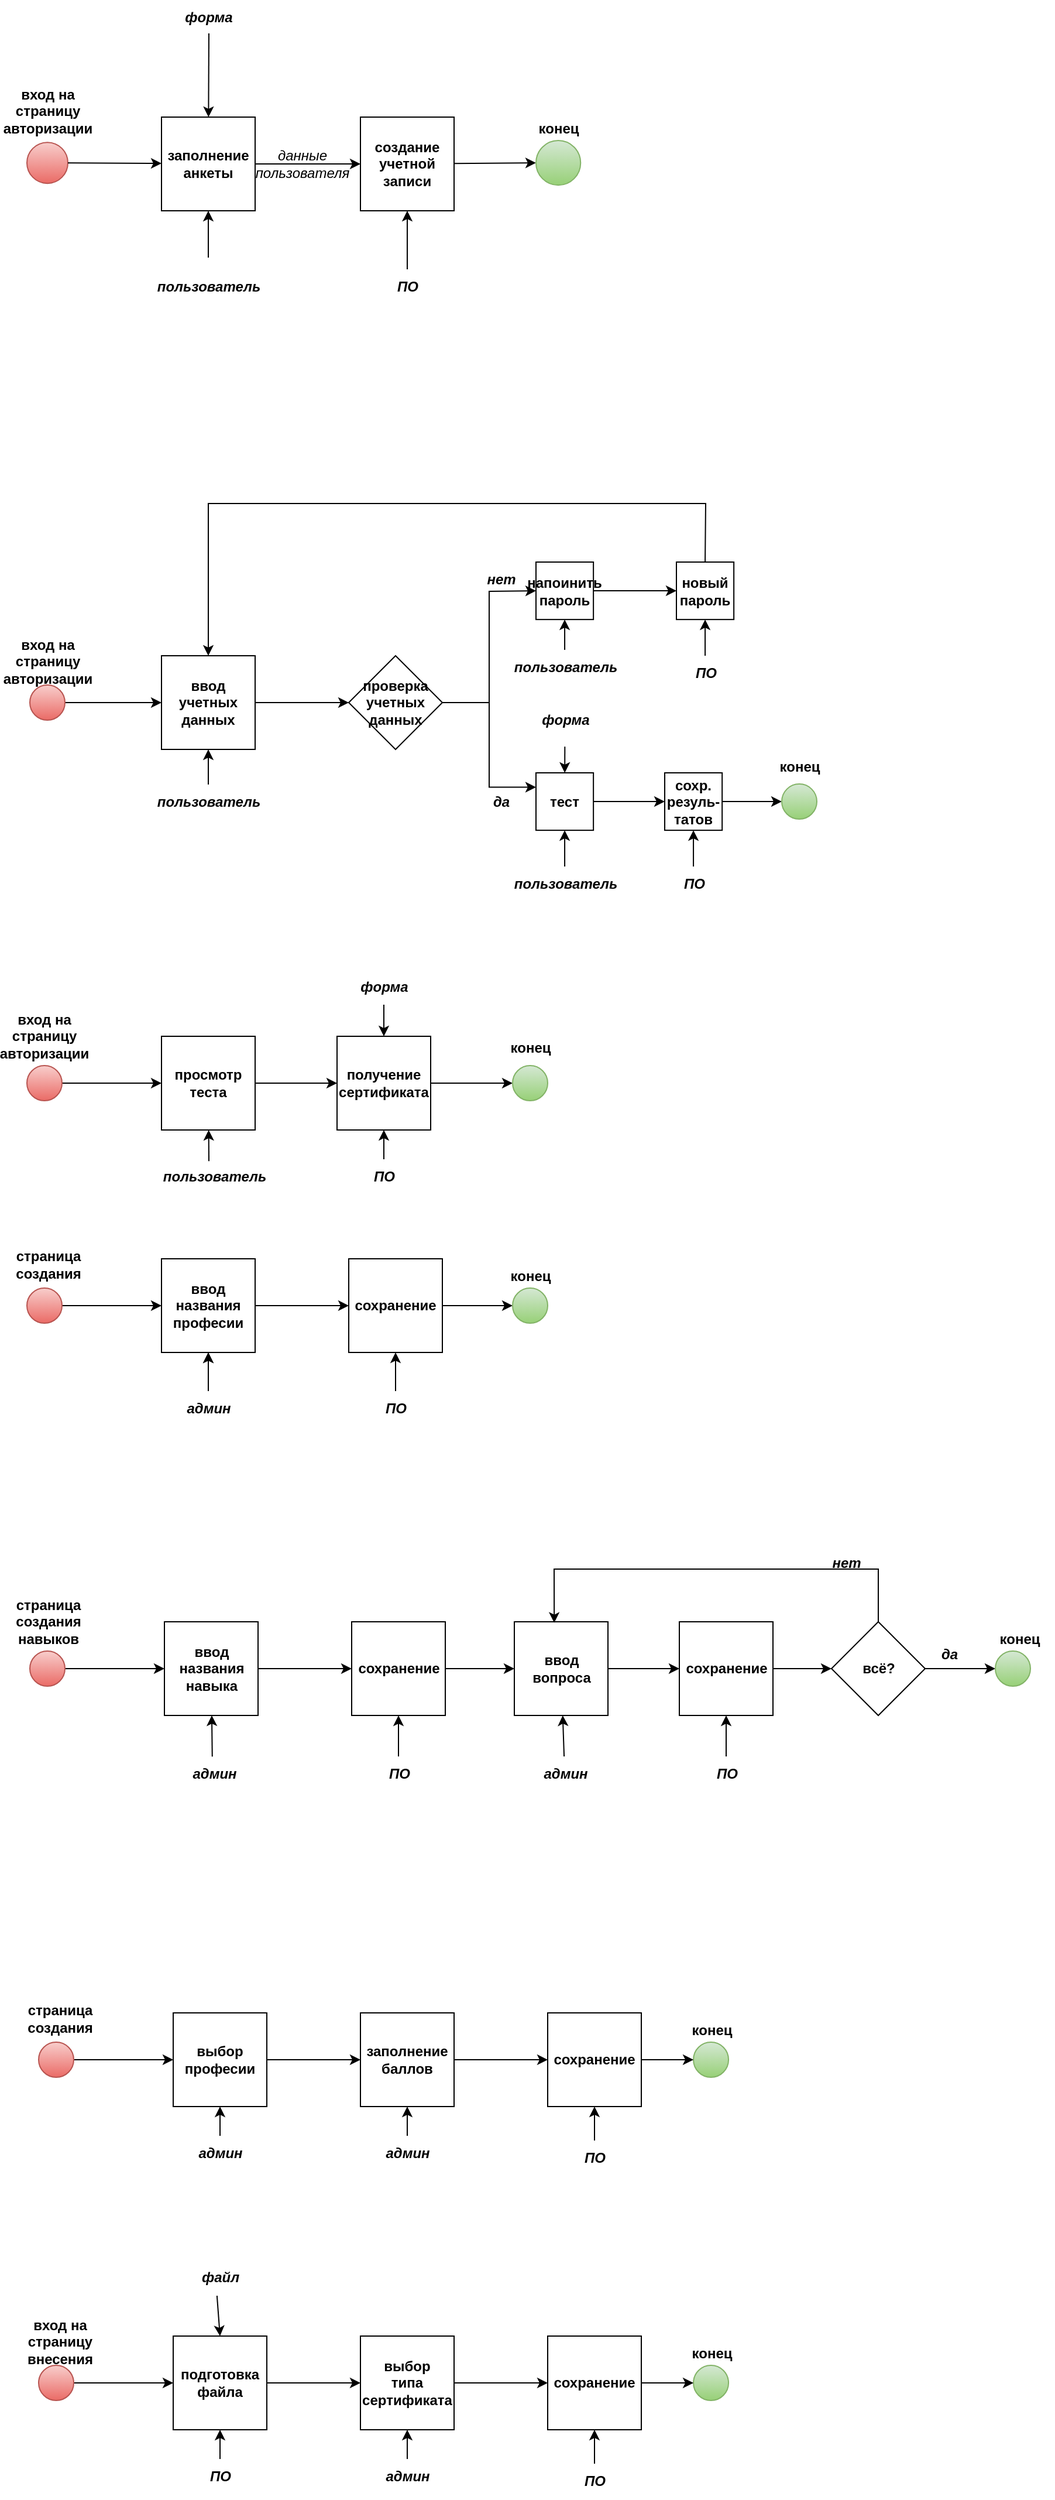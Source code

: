<mxfile version="21.8.0" type="device">
  <diagram name="Страница — 1" id="T6KTeMC2y06kfw5vLiR5">
    <mxGraphModel dx="1509" dy="832" grid="1" gridSize="10" guides="1" tooltips="1" connect="1" arrows="1" fold="1" page="1" pageScale="1" pageWidth="827" pageHeight="1169" math="0" shadow="0">
      <root>
        <mxCell id="0" />
        <mxCell id="1" parent="0" />
        <mxCell id="B7NaFzLbkb6UaOVhqU1y-17" value="" style="ellipse;whiteSpace=wrap;html=1;aspect=fixed;fillColor=#f8cecc;strokeColor=#b85450;gradientColor=#ea6b66;" vertex="1" parent="1">
          <mxGeometry x="85" y="171.57" width="35" height="35" as="geometry" />
        </mxCell>
        <mxCell id="B7NaFzLbkb6UaOVhqU1y-18" value="" style="endArrow=classic;html=1;rounded=0;entryX=0;entryY=0.494;entryDx=0;entryDy=0;entryPerimeter=0;exitX=1;exitY=0.5;exitDx=0;exitDy=0;" edge="1" parent="1" target="B7NaFzLbkb6UaOVhqU1y-19" source="B7NaFzLbkb6UaOVhqU1y-17">
          <mxGeometry width="50" height="50" relative="1" as="geometry">
            <mxPoint x="140" y="190" as="sourcePoint" />
            <mxPoint x="230" y="190" as="targetPoint" />
          </mxGeometry>
        </mxCell>
        <mxCell id="B7NaFzLbkb6UaOVhqU1y-19" value="" style="whiteSpace=wrap;html=1;aspect=fixed;" vertex="1" parent="1">
          <mxGeometry x="200" y="150" width="80" height="80" as="geometry" />
        </mxCell>
        <mxCell id="B7NaFzLbkb6UaOVhqU1y-20" value="создание&lt;br&gt;учетной&lt;br&gt;записи" style="whiteSpace=wrap;html=1;aspect=fixed;fontStyle=1" vertex="1" parent="1">
          <mxGeometry x="370" y="150" width="80" height="80" as="geometry" />
        </mxCell>
        <mxCell id="B7NaFzLbkb6UaOVhqU1y-21" value="" style="endArrow=classic;html=1;rounded=0;entryX=0;entryY=0.5;entryDx=0;entryDy=0;" edge="1" parent="1" target="B7NaFzLbkb6UaOVhqU1y-22" source="B7NaFzLbkb6UaOVhqU1y-20">
          <mxGeometry width="50" height="50" relative="1" as="geometry">
            <mxPoint x="450" y="190" as="sourcePoint" />
            <mxPoint x="540" y="190" as="targetPoint" />
          </mxGeometry>
        </mxCell>
        <mxCell id="B7NaFzLbkb6UaOVhqU1y-22" value="" style="ellipse;whiteSpace=wrap;html=1;aspect=fixed;fillColor=#d5e8d4;strokeColor=#82b366;gradientColor=#97d077;" vertex="1" parent="1">
          <mxGeometry x="520" y="170" width="38.13" height="38.13" as="geometry" />
        </mxCell>
        <mxCell id="B7NaFzLbkb6UaOVhqU1y-23" value="вход на страницу авторизации" style="text;align=center;html=1;verticalAlign=middle;whiteSpace=wrap;rounded=0;fillColor=none;fontStyle=1" vertex="1" parent="1">
          <mxGeometry x="72.5" y="130" width="60" height="30" as="geometry" />
        </mxCell>
        <mxCell id="B7NaFzLbkb6UaOVhqU1y-24" value="заполнение анкеты" style="text;strokeColor=none;align=center;fillColor=none;html=1;verticalAlign=middle;whiteSpace=wrap;rounded=0;fontStyle=1" vertex="1" parent="1">
          <mxGeometry x="210" y="175" width="60" height="30" as="geometry" />
        </mxCell>
        <mxCell id="B7NaFzLbkb6UaOVhqU1y-25" value="" style="endArrow=classic;html=1;rounded=0;exitX=1;exitY=0.5;exitDx=0;exitDy=0;" edge="1" parent="1" target="B7NaFzLbkb6UaOVhqU1y-20" source="B7NaFzLbkb6UaOVhqU1y-19">
          <mxGeometry width="50" height="50" relative="1" as="geometry">
            <mxPoint x="280" y="189.5" as="sourcePoint" />
            <mxPoint x="370" y="190" as="targetPoint" />
          </mxGeometry>
        </mxCell>
        <mxCell id="B7NaFzLbkb6UaOVhqU1y-26" value="данные&lt;br&gt;пользователя" style="text;html=1;align=center;verticalAlign=middle;resizable=0;points=[];autosize=1;strokeColor=none;fillColor=none;fontStyle=2" vertex="1" parent="1">
          <mxGeometry x="270" y="170" width="100" height="40" as="geometry" />
        </mxCell>
        <mxCell id="B7NaFzLbkb6UaOVhqU1y-27" value="конец" style="text;html=1;align=center;verticalAlign=middle;resizable=0;points=[];autosize=1;strokeColor=none;fillColor=none;fontStyle=1" vertex="1" parent="1">
          <mxGeometry x="509.07" y="145" width="60" height="30" as="geometry" />
        </mxCell>
        <mxCell id="B7NaFzLbkb6UaOVhqU1y-28" value="" style="endArrow=classic;html=1;rounded=0;exitX=0.508;exitY=0.951;exitDx=0;exitDy=0;exitPerimeter=0;" edge="1" parent="1" source="B7NaFzLbkb6UaOVhqU1y-32" target="B7NaFzLbkb6UaOVhqU1y-19">
          <mxGeometry width="50" height="50" relative="1" as="geometry">
            <mxPoint x="240" y="90" as="sourcePoint" />
            <mxPoint x="260" y="390" as="targetPoint" />
            <Array as="points" />
          </mxGeometry>
        </mxCell>
        <mxCell id="B7NaFzLbkb6UaOVhqU1y-29" value="" style="endArrow=classic;html=1;rounded=0;" edge="1" parent="1" target="B7NaFzLbkb6UaOVhqU1y-19">
          <mxGeometry width="50" height="50" relative="1" as="geometry">
            <mxPoint x="240" y="270" as="sourcePoint" />
            <mxPoint x="240" y="230" as="targetPoint" />
          </mxGeometry>
        </mxCell>
        <mxCell id="B7NaFzLbkb6UaOVhqU1y-31" value="" style="endArrow=classic;html=1;rounded=0;" edge="1" parent="1" target="B7NaFzLbkb6UaOVhqU1y-30">
          <mxGeometry width="50" height="50" relative="1" as="geometry">
            <mxPoint x="240" y="280" as="sourcePoint" />
            <mxPoint x="240" y="230" as="targetPoint" />
          </mxGeometry>
        </mxCell>
        <mxCell id="B7NaFzLbkb6UaOVhqU1y-30" value="&lt;b&gt;&lt;i&gt;пользователь&lt;/i&gt;&lt;/b&gt;" style="text;html=1;align=center;verticalAlign=middle;resizable=0;points=[];autosize=1;strokeColor=none;fillColor=none;" vertex="1" parent="1">
          <mxGeometry x="185" y="280" width="110" height="30" as="geometry" />
        </mxCell>
        <mxCell id="B7NaFzLbkb6UaOVhqU1y-32" value="форма" style="text;html=1;align=center;verticalAlign=middle;resizable=0;points=[];autosize=1;strokeColor=none;fillColor=none;fontStyle=3" vertex="1" parent="1">
          <mxGeometry x="210" y="50" width="60" height="30" as="geometry" />
        </mxCell>
        <mxCell id="B7NaFzLbkb6UaOVhqU1y-38" value="" style="endArrow=classic;html=1;rounded=0;entryX=0.5;entryY=1;entryDx=0;entryDy=0;" edge="1" parent="1" source="B7NaFzLbkb6UaOVhqU1y-39" target="B7NaFzLbkb6UaOVhqU1y-20">
          <mxGeometry width="50" height="50" relative="1" as="geometry">
            <mxPoint x="410" y="270" as="sourcePoint" />
            <mxPoint x="435" y="250" as="targetPoint" />
          </mxGeometry>
        </mxCell>
        <mxCell id="B7NaFzLbkb6UaOVhqU1y-39" value="ПО" style="text;html=1;align=center;verticalAlign=middle;resizable=0;points=[];autosize=1;strokeColor=none;fillColor=none;fontStyle=3" vertex="1" parent="1">
          <mxGeometry x="390" y="280" width="40" height="30" as="geometry" />
        </mxCell>
        <mxCell id="B7NaFzLbkb6UaOVhqU1y-43" value="" style="edgeStyle=orthogonalEdgeStyle;rounded=0;orthogonalLoop=1;jettySize=auto;html=1;" edge="1" parent="1" source="B7NaFzLbkb6UaOVhqU1y-41" target="B7NaFzLbkb6UaOVhqU1y-42">
          <mxGeometry relative="1" as="geometry" />
        </mxCell>
        <mxCell id="B7NaFzLbkb6UaOVhqU1y-41" value="" style="ellipse;whiteSpace=wrap;html=1;aspect=fixed;fillColor=#f8cecc;gradientColor=#ea6b66;strokeColor=#b85450;" vertex="1" parent="1">
          <mxGeometry x="87.5" y="635" width="30" height="30" as="geometry" />
        </mxCell>
        <mxCell id="B7NaFzLbkb6UaOVhqU1y-45" value="" style="edgeStyle=orthogonalEdgeStyle;rounded=0;orthogonalLoop=1;jettySize=auto;html=1;" edge="1" parent="1" source="B7NaFzLbkb6UaOVhqU1y-42" target="B7NaFzLbkb6UaOVhqU1y-44">
          <mxGeometry relative="1" as="geometry" />
        </mxCell>
        <mxCell id="B7NaFzLbkb6UaOVhqU1y-42" value="ввод&lt;br&gt;учетных&lt;br&gt;данных" style="whiteSpace=wrap;html=1;aspect=fixed;fontStyle=1" vertex="1" parent="1">
          <mxGeometry x="200" y="610" width="80" height="80" as="geometry" />
        </mxCell>
        <mxCell id="B7NaFzLbkb6UaOVhqU1y-50" value="" style="edgeStyle=orthogonalEdgeStyle;rounded=0;orthogonalLoop=1;jettySize=auto;html=1;entryX=0;entryY=0.25;entryDx=0;entryDy=0;" edge="1" parent="1" target="B7NaFzLbkb6UaOVhqU1y-48">
          <mxGeometry relative="1" as="geometry">
            <mxPoint x="420.0" y="650.0" as="sourcePoint" />
            <mxPoint x="500" y="734.947" as="targetPoint" />
            <Array as="points">
              <mxPoint x="480" y="650" />
              <mxPoint x="480" y="722" />
            </Array>
          </mxGeometry>
        </mxCell>
        <mxCell id="B7NaFzLbkb6UaOVhqU1y-44" value="проверка&lt;br&gt;учетных&lt;br&gt;данных" style="rhombus;whiteSpace=wrap;html=1;fontStyle=1" vertex="1" parent="1">
          <mxGeometry x="360" y="610" width="80" height="80" as="geometry" />
        </mxCell>
        <mxCell id="B7NaFzLbkb6UaOVhqU1y-55" value="" style="edgeStyle=orthogonalEdgeStyle;rounded=0;orthogonalLoop=1;jettySize=auto;html=1;" edge="1" parent="1" source="B7NaFzLbkb6UaOVhqU1y-47" target="B7NaFzLbkb6UaOVhqU1y-54">
          <mxGeometry relative="1" as="geometry" />
        </mxCell>
        <mxCell id="B7NaFzLbkb6UaOVhqU1y-47" value="напоинить&lt;br&gt;пароль" style="whiteSpace=wrap;html=1;aspect=fixed;fontStyle=1" vertex="1" parent="1">
          <mxGeometry x="520" y="530" width="49.07" height="49.07" as="geometry" />
        </mxCell>
        <mxCell id="B7NaFzLbkb6UaOVhqU1y-58" value="" style="edgeStyle=orthogonalEdgeStyle;rounded=0;orthogonalLoop=1;jettySize=auto;html=1;" edge="1" parent="1" source="B7NaFzLbkb6UaOVhqU1y-48" target="B7NaFzLbkb6UaOVhqU1y-57">
          <mxGeometry relative="1" as="geometry" />
        </mxCell>
        <mxCell id="B7NaFzLbkb6UaOVhqU1y-48" value="тест" style="whiteSpace=wrap;html=1;aspect=fixed;fontStyle=1" vertex="1" parent="1">
          <mxGeometry x="520" y="710" width="49.07" height="49.07" as="geometry" />
        </mxCell>
        <mxCell id="B7NaFzLbkb6UaOVhqU1y-52" value="" style="endArrow=classic;html=1;rounded=0;entryX=0;entryY=0.5;entryDx=0;entryDy=0;exitX=1;exitY=0.5;exitDx=0;exitDy=0;" edge="1" parent="1" source="B7NaFzLbkb6UaOVhqU1y-44" target="B7NaFzLbkb6UaOVhqU1y-47">
          <mxGeometry width="50" height="50" relative="1" as="geometry">
            <mxPoint x="380" y="520" as="sourcePoint" />
            <mxPoint x="430" y="470" as="targetPoint" />
            <Array as="points">
              <mxPoint x="480" y="650" />
              <mxPoint x="480" y="555" />
            </Array>
          </mxGeometry>
        </mxCell>
        <mxCell id="B7NaFzLbkb6UaOVhqU1y-54" value="новый&lt;br&gt;пароль" style="whiteSpace=wrap;html=1;aspect=fixed;fontStyle=1" vertex="1" parent="1">
          <mxGeometry x="640" y="530" width="49.07" height="49.07" as="geometry" />
        </mxCell>
        <mxCell id="B7NaFzLbkb6UaOVhqU1y-56" value="" style="endArrow=classic;html=1;rounded=0;" edge="1" parent="1" source="B7NaFzLbkb6UaOVhqU1y-66" target="B7NaFzLbkb6UaOVhqU1y-54">
          <mxGeometry width="50" height="50" relative="1" as="geometry">
            <mxPoint x="665" y="640" as="sourcePoint" />
            <mxPoint x="644.01" y="609.07" as="targetPoint" />
            <Array as="points" />
          </mxGeometry>
        </mxCell>
        <mxCell id="B7NaFzLbkb6UaOVhqU1y-60" value="" style="edgeStyle=orthogonalEdgeStyle;rounded=0;orthogonalLoop=1;jettySize=auto;html=1;" edge="1" parent="1" source="B7NaFzLbkb6UaOVhqU1y-57" target="B7NaFzLbkb6UaOVhqU1y-59">
          <mxGeometry relative="1" as="geometry" />
        </mxCell>
        <mxCell id="B7NaFzLbkb6UaOVhqU1y-57" value="сохр.&lt;br&gt;резуль-&lt;br&gt;татов" style="whiteSpace=wrap;html=1;aspect=fixed;fontStyle=1" vertex="1" parent="1">
          <mxGeometry x="630" y="710" width="49.07" height="49.07" as="geometry" />
        </mxCell>
        <mxCell id="B7NaFzLbkb6UaOVhqU1y-59" value="" style="ellipse;whiteSpace=wrap;html=1;aspect=fixed;fillColor=#d5e8d4;gradientColor=#97d077;strokeColor=#82b366;" vertex="1" parent="1">
          <mxGeometry x="730" y="719.54" width="30" height="30" as="geometry" />
        </mxCell>
        <mxCell id="B7NaFzLbkb6UaOVhqU1y-61" value="" style="endArrow=classic;html=1;rounded=0;exitX=0.5;exitY=0;exitDx=0;exitDy=0;entryX=0.5;entryY=0;entryDx=0;entryDy=0;" edge="1" parent="1" source="B7NaFzLbkb6UaOVhqU1y-54" target="B7NaFzLbkb6UaOVhqU1y-42">
          <mxGeometry width="50" height="50" relative="1" as="geometry">
            <mxPoint x="679.07" y="530" as="sourcePoint" />
            <mxPoint x="400" y="600" as="targetPoint" />
            <Array as="points">
              <mxPoint x="665" y="530" />
              <mxPoint x="665" y="480" />
              <mxPoint x="240" y="480" />
            </Array>
          </mxGeometry>
        </mxCell>
        <mxCell id="B7NaFzLbkb6UaOVhqU1y-62" value="" style="endArrow=classic;html=1;rounded=0;entryX=0.5;entryY=1;entryDx=0;entryDy=0;" edge="1" parent="1" source="B7NaFzLbkb6UaOVhqU1y-65" target="B7NaFzLbkb6UaOVhqU1y-47">
          <mxGeometry width="50" height="50" relative="1" as="geometry">
            <mxPoint x="545" y="620" as="sourcePoint" />
            <mxPoint x="540" y="589" as="targetPoint" />
            <Array as="points" />
          </mxGeometry>
        </mxCell>
        <mxCell id="B7NaFzLbkb6UaOVhqU1y-63" value="" style="endArrow=classic;html=1;rounded=0;exitX=0.502;exitY=1.24;exitDx=0;exitDy=0;exitPerimeter=0;" edge="1" parent="1" source="B7NaFzLbkb6UaOVhqU1y-64" target="B7NaFzLbkb6UaOVhqU1y-48">
          <mxGeometry width="50" height="50" relative="1" as="geometry">
            <mxPoint x="544.01" y="650.47" as="sourcePoint" />
            <mxPoint x="544.01" y="680.47" as="targetPoint" />
          </mxGeometry>
        </mxCell>
        <mxCell id="B7NaFzLbkb6UaOVhqU1y-64" value="форма" style="text;html=1;align=center;verticalAlign=middle;resizable=0;points=[];autosize=1;strokeColor=none;fillColor=none;fontStyle=3" vertex="1" parent="1">
          <mxGeometry x="514.54" y="650.47" width="60" height="30" as="geometry" />
        </mxCell>
        <mxCell id="B7NaFzLbkb6UaOVhqU1y-65" value="&lt;b&gt;&lt;i&gt;пользователь&lt;/i&gt;&lt;/b&gt;" style="text;html=1;align=center;verticalAlign=middle;resizable=0;points=[];autosize=1;strokeColor=none;fillColor=none;" vertex="1" parent="1">
          <mxGeometry x="489.54" y="605" width="110" height="30" as="geometry" />
        </mxCell>
        <mxCell id="B7NaFzLbkb6UaOVhqU1y-66" value="ПО" style="text;html=1;align=center;verticalAlign=middle;resizable=0;points=[];autosize=1;strokeColor=none;fillColor=none;fontStyle=3" vertex="1" parent="1">
          <mxGeometry x="644.53" y="610" width="40" height="30" as="geometry" />
        </mxCell>
        <mxCell id="B7NaFzLbkb6UaOVhqU1y-67" value="&lt;b&gt;&lt;i&gt;пользователь&lt;/i&gt;&lt;/b&gt;" style="text;html=1;align=center;verticalAlign=middle;resizable=0;points=[];autosize=1;strokeColor=none;fillColor=none;" vertex="1" parent="1">
          <mxGeometry x="489.54" y="790" width="110" height="30" as="geometry" />
        </mxCell>
        <mxCell id="B7NaFzLbkb6UaOVhqU1y-71" value="" style="endArrow=classic;html=1;rounded=0;entryX=0.5;entryY=1;entryDx=0;entryDy=0;" edge="1" parent="1" source="B7NaFzLbkb6UaOVhqU1y-67" target="B7NaFzLbkb6UaOVhqU1y-48">
          <mxGeometry width="50" height="50" relative="1" as="geometry">
            <mxPoint x="550" y="780" as="sourcePoint" />
            <mxPoint x="550" y="754" as="targetPoint" />
            <Array as="points" />
          </mxGeometry>
        </mxCell>
        <mxCell id="B7NaFzLbkb6UaOVhqU1y-72" value="" style="endArrow=classic;html=1;rounded=0;entryX=0.5;entryY=1;entryDx=0;entryDy=0;" edge="1" parent="1" source="B7NaFzLbkb6UaOVhqU1y-73" target="B7NaFzLbkb6UaOVhqU1y-57">
          <mxGeometry width="50" height="50" relative="1" as="geometry">
            <mxPoint x="655" y="790" as="sourcePoint" />
            <mxPoint x="680" y="754" as="targetPoint" />
            <Array as="points" />
          </mxGeometry>
        </mxCell>
        <mxCell id="B7NaFzLbkb6UaOVhqU1y-73" value="ПО" style="text;html=1;align=center;verticalAlign=middle;resizable=0;points=[];autosize=1;strokeColor=none;fillColor=none;fontStyle=3" vertex="1" parent="1">
          <mxGeometry x="634.53" y="790" width="40" height="30" as="geometry" />
        </mxCell>
        <mxCell id="B7NaFzLbkb6UaOVhqU1y-75" value="вход на страницу авторизации" style="text;align=center;html=1;verticalAlign=middle;whiteSpace=wrap;rounded=0;fillColor=none;fontStyle=1" vertex="1" parent="1">
          <mxGeometry x="72.5" y="600" width="60" height="30" as="geometry" />
        </mxCell>
        <mxCell id="B7NaFzLbkb6UaOVhqU1y-76" value="нет" style="text;html=1;align=center;verticalAlign=middle;resizable=0;points=[];autosize=1;strokeColor=none;fillColor=none;fontStyle=3" vertex="1" parent="1">
          <mxGeometry x="464.54" y="530" width="50" height="30" as="geometry" />
        </mxCell>
        <mxCell id="B7NaFzLbkb6UaOVhqU1y-77" value="да" style="text;html=1;align=center;verticalAlign=middle;resizable=0;points=[];autosize=1;strokeColor=none;fillColor=none;fontStyle=3" vertex="1" parent="1">
          <mxGeometry x="469.54" y="719.54" width="40" height="30" as="geometry" />
        </mxCell>
        <mxCell id="B7NaFzLbkb6UaOVhqU1y-80" value="" style="edgeStyle=orthogonalEdgeStyle;rounded=0;orthogonalLoop=1;jettySize=auto;html=1;" edge="1" parent="1" source="B7NaFzLbkb6UaOVhqU1y-78" target="B7NaFzLbkb6UaOVhqU1y-79">
          <mxGeometry relative="1" as="geometry" />
        </mxCell>
        <mxCell id="B7NaFzLbkb6UaOVhqU1y-78" value="" style="ellipse;whiteSpace=wrap;html=1;aspect=fixed;fillColor=#f8cecc;gradientColor=#ea6b66;strokeColor=#b85450;" vertex="1" parent="1">
          <mxGeometry x="85" y="960" width="30" height="30" as="geometry" />
        </mxCell>
        <mxCell id="B7NaFzLbkb6UaOVhqU1y-83" value="" style="edgeStyle=orthogonalEdgeStyle;rounded=0;orthogonalLoop=1;jettySize=auto;html=1;" edge="1" parent="1" source="B7NaFzLbkb6UaOVhqU1y-79" target="B7NaFzLbkb6UaOVhqU1y-82">
          <mxGeometry relative="1" as="geometry" />
        </mxCell>
        <mxCell id="B7NaFzLbkb6UaOVhqU1y-79" value="просмотр&lt;br&gt;теста" style="whiteSpace=wrap;html=1;aspect=fixed;fontStyle=1" vertex="1" parent="1">
          <mxGeometry x="200" y="935" width="80" height="80" as="geometry" />
        </mxCell>
        <mxCell id="B7NaFzLbkb6UaOVhqU1y-81" value="вход на страницу авторизации" style="text;align=center;html=1;verticalAlign=middle;whiteSpace=wrap;rounded=0;fillColor=none;fontStyle=1" vertex="1" parent="1">
          <mxGeometry x="70" y="920" width="60" height="30" as="geometry" />
        </mxCell>
        <mxCell id="B7NaFzLbkb6UaOVhqU1y-85" value="" style="edgeStyle=orthogonalEdgeStyle;rounded=0;orthogonalLoop=1;jettySize=auto;html=1;" edge="1" parent="1" source="B7NaFzLbkb6UaOVhqU1y-82" target="B7NaFzLbkb6UaOVhqU1y-84">
          <mxGeometry relative="1" as="geometry" />
        </mxCell>
        <mxCell id="B7NaFzLbkb6UaOVhqU1y-82" value="получение&lt;br&gt;сертификата" style="whiteSpace=wrap;html=1;aspect=fixed;fontStyle=1" vertex="1" parent="1">
          <mxGeometry x="350" y="935" width="80" height="80" as="geometry" />
        </mxCell>
        <mxCell id="B7NaFzLbkb6UaOVhqU1y-84" value="" style="ellipse;whiteSpace=wrap;html=1;aspect=fixed;fillColor=#d5e8d4;gradientColor=#97d077;strokeColor=#82b366;" vertex="1" parent="1">
          <mxGeometry x="500" y="960" width="30" height="30" as="geometry" />
        </mxCell>
        <mxCell id="B7NaFzLbkb6UaOVhqU1y-86" value="конец" style="text;html=1;align=center;verticalAlign=middle;resizable=0;points=[];autosize=1;strokeColor=none;fillColor=none;fontStyle=1" vertex="1" parent="1">
          <mxGeometry x="715" y="690" width="60" height="30" as="geometry" />
        </mxCell>
        <mxCell id="B7NaFzLbkb6UaOVhqU1y-87" value="конец" style="text;html=1;align=center;verticalAlign=middle;resizable=0;points=[];autosize=1;strokeColor=none;fillColor=none;fontStyle=1" vertex="1" parent="1">
          <mxGeometry x="485" y="930" width="60" height="30" as="geometry" />
        </mxCell>
        <mxCell id="B7NaFzLbkb6UaOVhqU1y-91" value="" style="edgeStyle=orthogonalEdgeStyle;rounded=0;orthogonalLoop=1;jettySize=auto;html=1;" edge="1" parent="1" source="B7NaFzLbkb6UaOVhqU1y-88" target="B7NaFzLbkb6UaOVhqU1y-90">
          <mxGeometry relative="1" as="geometry" />
        </mxCell>
        <mxCell id="B7NaFzLbkb6UaOVhqU1y-88" value="" style="ellipse;whiteSpace=wrap;html=1;aspect=fixed;fillColor=#f8cecc;gradientColor=#ea6b66;strokeColor=#b85450;" vertex="1" parent="1">
          <mxGeometry x="85" y="1150" width="30" height="30" as="geometry" />
        </mxCell>
        <mxCell id="B7NaFzLbkb6UaOVhqU1y-89" value="страница&lt;br&gt;создания" style="text;html=1;align=center;verticalAlign=middle;resizable=0;points=[];autosize=1;strokeColor=none;fillColor=none;fontStyle=1" vertex="1" parent="1">
          <mxGeometry x="62.5" y="1110" width="80" height="40" as="geometry" />
        </mxCell>
        <mxCell id="B7NaFzLbkb6UaOVhqU1y-93" value="" style="edgeStyle=orthogonalEdgeStyle;rounded=0;orthogonalLoop=1;jettySize=auto;html=1;" edge="1" parent="1" source="B7NaFzLbkb6UaOVhqU1y-90" target="B7NaFzLbkb6UaOVhqU1y-92">
          <mxGeometry relative="1" as="geometry" />
        </mxCell>
        <mxCell id="B7NaFzLbkb6UaOVhqU1y-90" value="ввод&lt;br&gt;названия&lt;br&gt;професии" style="whiteSpace=wrap;html=1;aspect=fixed;fontStyle=1" vertex="1" parent="1">
          <mxGeometry x="200" y="1125" width="80" height="80" as="geometry" />
        </mxCell>
        <mxCell id="B7NaFzLbkb6UaOVhqU1y-95" value="" style="edgeStyle=orthogonalEdgeStyle;rounded=0;orthogonalLoop=1;jettySize=auto;html=1;" edge="1" parent="1" source="B7NaFzLbkb6UaOVhqU1y-92" target="B7NaFzLbkb6UaOVhqU1y-94">
          <mxGeometry relative="1" as="geometry" />
        </mxCell>
        <mxCell id="B7NaFzLbkb6UaOVhqU1y-92" value="сохранение" style="whiteSpace=wrap;html=1;aspect=fixed;fontStyle=1" vertex="1" parent="1">
          <mxGeometry x="360" y="1125" width="80" height="80" as="geometry" />
        </mxCell>
        <mxCell id="B7NaFzLbkb6UaOVhqU1y-94" value="" style="ellipse;whiteSpace=wrap;html=1;aspect=fixed;fillColor=#d5e8d4;gradientColor=#97d077;strokeColor=#82b366;" vertex="1" parent="1">
          <mxGeometry x="500" y="1150" width="30" height="30" as="geometry" />
        </mxCell>
        <mxCell id="B7NaFzLbkb6UaOVhqU1y-96" value="конец" style="text;html=1;align=center;verticalAlign=middle;resizable=0;points=[];autosize=1;strokeColor=none;fillColor=none;fontStyle=1" vertex="1" parent="1">
          <mxGeometry x="485" y="1125" width="60" height="30" as="geometry" />
        </mxCell>
        <mxCell id="B7NaFzLbkb6UaOVhqU1y-97" value="" style="edgeStyle=orthogonalEdgeStyle;rounded=0;orthogonalLoop=1;jettySize=auto;html=1;" edge="1" parent="1" source="B7NaFzLbkb6UaOVhqU1y-98" target="B7NaFzLbkb6UaOVhqU1y-101">
          <mxGeometry relative="1" as="geometry" />
        </mxCell>
        <mxCell id="B7NaFzLbkb6UaOVhqU1y-98" value="" style="ellipse;whiteSpace=wrap;html=1;aspect=fixed;fillColor=#f8cecc;gradientColor=#ea6b66;strokeColor=#b85450;" vertex="1" parent="1">
          <mxGeometry x="87.5" y="1460" width="30" height="30" as="geometry" />
        </mxCell>
        <mxCell id="B7NaFzLbkb6UaOVhqU1y-100" value="" style="edgeStyle=orthogonalEdgeStyle;rounded=0;orthogonalLoop=1;jettySize=auto;html=1;" edge="1" parent="1" source="B7NaFzLbkb6UaOVhqU1y-101" target="B7NaFzLbkb6UaOVhqU1y-103">
          <mxGeometry relative="1" as="geometry" />
        </mxCell>
        <mxCell id="B7NaFzLbkb6UaOVhqU1y-101" value="ввод&lt;br&gt;названия&lt;br&gt;навыка" style="whiteSpace=wrap;html=1;aspect=fixed;fontStyle=1" vertex="1" parent="1">
          <mxGeometry x="202.5" y="1435" width="80" height="80" as="geometry" />
        </mxCell>
        <mxCell id="B7NaFzLbkb6UaOVhqU1y-108" value="" style="edgeStyle=orthogonalEdgeStyle;rounded=0;orthogonalLoop=1;jettySize=auto;html=1;" edge="1" parent="1" source="B7NaFzLbkb6UaOVhqU1y-103" target="B7NaFzLbkb6UaOVhqU1y-107">
          <mxGeometry relative="1" as="geometry" />
        </mxCell>
        <mxCell id="B7NaFzLbkb6UaOVhqU1y-103" value="сохранение" style="whiteSpace=wrap;html=1;aspect=fixed;fontStyle=1" vertex="1" parent="1">
          <mxGeometry x="362.5" y="1435" width="80" height="80" as="geometry" />
        </mxCell>
        <mxCell id="B7NaFzLbkb6UaOVhqU1y-106" value="страница&lt;br&gt;создания&lt;br&gt;навыков" style="text;html=1;align=center;verticalAlign=middle;resizable=0;points=[];autosize=1;strokeColor=none;fillColor=none;fontStyle=1" vertex="1" parent="1">
          <mxGeometry x="62.5" y="1405" width="80" height="60" as="geometry" />
        </mxCell>
        <mxCell id="B7NaFzLbkb6UaOVhqU1y-110" value="" style="edgeStyle=orthogonalEdgeStyle;rounded=0;orthogonalLoop=1;jettySize=auto;html=1;" edge="1" parent="1" source="B7NaFzLbkb6UaOVhqU1y-107" target="B7NaFzLbkb6UaOVhqU1y-109">
          <mxGeometry relative="1" as="geometry" />
        </mxCell>
        <mxCell id="B7NaFzLbkb6UaOVhqU1y-107" value="ввод&lt;br&gt;вопроса" style="whiteSpace=wrap;html=1;aspect=fixed;fontStyle=1" vertex="1" parent="1">
          <mxGeometry x="501.5" y="1435" width="80" height="80" as="geometry" />
        </mxCell>
        <mxCell id="B7NaFzLbkb6UaOVhqU1y-112" value="" style="edgeStyle=orthogonalEdgeStyle;rounded=0;orthogonalLoop=1;jettySize=auto;html=1;" edge="1" parent="1" source="B7NaFzLbkb6UaOVhqU1y-109" target="B7NaFzLbkb6UaOVhqU1y-111">
          <mxGeometry relative="1" as="geometry" />
        </mxCell>
        <mxCell id="B7NaFzLbkb6UaOVhqU1y-109" value="сохранение" style="whiteSpace=wrap;html=1;aspect=fixed;fontStyle=1" vertex="1" parent="1">
          <mxGeometry x="642.5" y="1435" width="80" height="80" as="geometry" />
        </mxCell>
        <mxCell id="B7NaFzLbkb6UaOVhqU1y-114" value="" style="edgeStyle=orthogonalEdgeStyle;rounded=0;orthogonalLoop=1;jettySize=auto;html=1;" edge="1" parent="1" source="B7NaFzLbkb6UaOVhqU1y-111" target="B7NaFzLbkb6UaOVhqU1y-113">
          <mxGeometry relative="1" as="geometry" />
        </mxCell>
        <mxCell id="B7NaFzLbkb6UaOVhqU1y-111" value="всё?" style="rhombus;whiteSpace=wrap;html=1;fontStyle=1" vertex="1" parent="1">
          <mxGeometry x="772.5" y="1435" width="80" height="80" as="geometry" />
        </mxCell>
        <mxCell id="B7NaFzLbkb6UaOVhqU1y-113" value="" style="ellipse;whiteSpace=wrap;html=1;aspect=fixed;fillColor=#d5e8d4;gradientColor=#97d077;strokeColor=#82b366;" vertex="1" parent="1">
          <mxGeometry x="912.5" y="1460" width="30" height="30" as="geometry" />
        </mxCell>
        <mxCell id="B7NaFzLbkb6UaOVhqU1y-115" value="" style="endArrow=classic;html=1;rounded=0;entryX=0.426;entryY=0.011;entryDx=0;entryDy=0;entryPerimeter=0;" edge="1" parent="1" target="B7NaFzLbkb6UaOVhqU1y-107">
          <mxGeometry width="50" height="50" relative="1" as="geometry">
            <mxPoint x="812.5" y="1435" as="sourcePoint" />
            <mxPoint x="862.5" y="1385" as="targetPoint" />
            <Array as="points">
              <mxPoint x="812.5" y="1390" />
              <mxPoint x="535.5" y="1390" />
            </Array>
          </mxGeometry>
        </mxCell>
        <mxCell id="B7NaFzLbkb6UaOVhqU1y-116" value="нет" style="text;html=1;align=center;verticalAlign=middle;resizable=0;points=[];autosize=1;strokeColor=none;fillColor=none;fontStyle=3" vertex="1" parent="1">
          <mxGeometry x="760" y="1370" width="50" height="30" as="geometry" />
        </mxCell>
        <mxCell id="B7NaFzLbkb6UaOVhqU1y-117" value="да" style="text;html=1;align=center;verticalAlign=middle;resizable=0;points=[];autosize=1;strokeColor=none;fillColor=none;fontStyle=3" vertex="1" parent="1">
          <mxGeometry x="852.5" y="1448" width="40" height="30" as="geometry" />
        </mxCell>
        <mxCell id="B7NaFzLbkb6UaOVhqU1y-118" value="конец" style="text;html=1;align=center;verticalAlign=middle;resizable=0;points=[];autosize=1;strokeColor=none;fillColor=none;fontStyle=1" vertex="1" parent="1">
          <mxGeometry x="902.5" y="1435" width="60" height="30" as="geometry" />
        </mxCell>
        <mxCell id="B7NaFzLbkb6UaOVhqU1y-120" value="" style="endArrow=classic;html=1;rounded=0;entryX=0.5;entryY=1;entryDx=0;entryDy=0;" edge="1" parent="1" source="B7NaFzLbkb6UaOVhqU1y-121" target="B7NaFzLbkb6UaOVhqU1y-92">
          <mxGeometry width="50" height="50" relative="1" as="geometry">
            <mxPoint x="400" y="1250" as="sourcePoint" />
            <mxPoint x="400" y="1210" as="targetPoint" />
          </mxGeometry>
        </mxCell>
        <mxCell id="B7NaFzLbkb6UaOVhqU1y-121" value="ПО" style="text;html=1;align=center;verticalAlign=middle;resizable=0;points=[];autosize=1;strokeColor=none;fillColor=none;fontStyle=3" vertex="1" parent="1">
          <mxGeometry x="380" y="1238" width="40" height="30" as="geometry" />
        </mxCell>
        <mxCell id="B7NaFzLbkb6UaOVhqU1y-122" value="" style="endArrow=classic;html=1;rounded=0;" edge="1" parent="1" source="B7NaFzLbkb6UaOVhqU1y-123" target="B7NaFzLbkb6UaOVhqU1y-42">
          <mxGeometry width="50" height="50" relative="1" as="geometry">
            <mxPoint x="239.47" y="721" as="sourcePoint" />
            <mxPoint x="239.47" y="690" as="targetPoint" />
            <Array as="points" />
          </mxGeometry>
        </mxCell>
        <mxCell id="B7NaFzLbkb6UaOVhqU1y-123" value="&lt;b&gt;&lt;i&gt;пользователь&lt;/i&gt;&lt;/b&gt;" style="text;html=1;align=center;verticalAlign=middle;resizable=0;points=[];autosize=1;strokeColor=none;fillColor=none;" vertex="1" parent="1">
          <mxGeometry x="185" y="720" width="110" height="30" as="geometry" />
        </mxCell>
        <mxCell id="B7NaFzLbkb6UaOVhqU1y-124" value="&lt;b&gt;&lt;i&gt;пользователь&lt;/i&gt;&lt;/b&gt;" style="text;html=1;align=center;verticalAlign=middle;resizable=0;points=[];autosize=1;strokeColor=none;fillColor=none;" vertex="1" parent="1">
          <mxGeometry x="190" y="1040" width="110" height="30" as="geometry" />
        </mxCell>
        <mxCell id="B7NaFzLbkb6UaOVhqU1y-125" value="" style="endArrow=classic;html=1;rounded=0;exitX=0.459;exitY=0.056;exitDx=0;exitDy=0;exitPerimeter=0;" edge="1" parent="1" source="B7NaFzLbkb6UaOVhqU1y-124" target="B7NaFzLbkb6UaOVhqU1y-79">
          <mxGeometry width="50" height="50" relative="1" as="geometry">
            <mxPoint x="190" y="1060" as="sourcePoint" />
            <mxPoint x="240" y="1010" as="targetPoint" />
          </mxGeometry>
        </mxCell>
        <mxCell id="B7NaFzLbkb6UaOVhqU1y-126" value="" style="endArrow=classic;html=1;rounded=0;" edge="1" parent="1" source="B7NaFzLbkb6UaOVhqU1y-127" target="B7NaFzLbkb6UaOVhqU1y-82">
          <mxGeometry width="50" height="50" relative="1" as="geometry">
            <mxPoint x="390" y="1050" as="sourcePoint" />
            <mxPoint x="390" y="1010" as="targetPoint" />
          </mxGeometry>
        </mxCell>
        <mxCell id="B7NaFzLbkb6UaOVhqU1y-127" value="ПО" style="text;html=1;align=center;verticalAlign=middle;resizable=0;points=[];autosize=1;strokeColor=none;fillColor=none;fontStyle=3" vertex="1" parent="1">
          <mxGeometry x="370" y="1040" width="40" height="30" as="geometry" />
        </mxCell>
        <mxCell id="B7NaFzLbkb6UaOVhqU1y-128" value="" style="endArrow=classic;html=1;rounded=0;entryX=0.5;entryY=0;entryDx=0;entryDy=0;" edge="1" parent="1" source="B7NaFzLbkb6UaOVhqU1y-129" target="B7NaFzLbkb6UaOVhqU1y-82">
          <mxGeometry width="50" height="50" relative="1" as="geometry">
            <mxPoint x="390" y="910" as="sourcePoint" />
            <mxPoint x="440" y="860" as="targetPoint" />
          </mxGeometry>
        </mxCell>
        <mxCell id="B7NaFzLbkb6UaOVhqU1y-129" value="форма" style="text;html=1;align=center;verticalAlign=middle;resizable=0;points=[];autosize=1;strokeColor=none;fillColor=none;fontStyle=3" vertex="1" parent="1">
          <mxGeometry x="360" y="878" width="60" height="30" as="geometry" />
        </mxCell>
        <mxCell id="B7NaFzLbkb6UaOVhqU1y-131" value="" style="endArrow=classic;html=1;rounded=0;" edge="1" parent="1" source="B7NaFzLbkb6UaOVhqU1y-132" target="B7NaFzLbkb6UaOVhqU1y-90">
          <mxGeometry width="50" height="50" relative="1" as="geometry">
            <mxPoint x="240" y="1240" as="sourcePoint" />
            <mxPoint x="240" y="1205" as="targetPoint" />
          </mxGeometry>
        </mxCell>
        <mxCell id="B7NaFzLbkb6UaOVhqU1y-180" value="" style="edgeStyle=orthogonalEdgeStyle;rounded=0;orthogonalLoop=1;jettySize=auto;html=1;" edge="1" parent="1" source="B7NaFzLbkb6UaOVhqU1y-132" target="B7NaFzLbkb6UaOVhqU1y-90">
          <mxGeometry relative="1" as="geometry" />
        </mxCell>
        <mxCell id="B7NaFzLbkb6UaOVhqU1y-132" value="админ" style="text;html=1;align=center;verticalAlign=middle;resizable=0;points=[];autosize=1;strokeColor=none;fillColor=none;fontStyle=3" vertex="1" parent="1">
          <mxGeometry x="210" y="1238" width="60" height="30" as="geometry" />
        </mxCell>
        <mxCell id="B7NaFzLbkb6UaOVhqU1y-157" value="" style="endArrow=classic;html=1;rounded=0;exitX=0.473;exitY=0.004;exitDx=0;exitDy=0;exitPerimeter=0;" edge="1" parent="1" source="B7NaFzLbkb6UaOVhqU1y-158" target="B7NaFzLbkb6UaOVhqU1y-101">
          <mxGeometry width="50" height="50" relative="1" as="geometry">
            <mxPoint x="240" y="1560" as="sourcePoint" />
            <mxPoint x="240" y="1510" as="targetPoint" />
          </mxGeometry>
        </mxCell>
        <mxCell id="B7NaFzLbkb6UaOVhqU1y-158" value="админ" style="text;html=1;align=center;verticalAlign=middle;resizable=0;points=[];autosize=1;strokeColor=none;fillColor=none;fontStyle=3" vertex="1" parent="1">
          <mxGeometry x="215" y="1550" width="60" height="30" as="geometry" />
        </mxCell>
        <mxCell id="B7NaFzLbkb6UaOVhqU1y-160" value="" style="endArrow=classic;html=1;rounded=0;" edge="1" parent="1" source="B7NaFzLbkb6UaOVhqU1y-161" target="B7NaFzLbkb6UaOVhqU1y-103">
          <mxGeometry width="50" height="50" relative="1" as="geometry">
            <mxPoint x="400" y="1560" as="sourcePoint" />
            <mxPoint x="400" y="1510" as="targetPoint" />
          </mxGeometry>
        </mxCell>
        <mxCell id="B7NaFzLbkb6UaOVhqU1y-161" value="ПО" style="text;html=1;align=center;verticalAlign=middle;resizable=0;points=[];autosize=1;strokeColor=none;fillColor=none;fontStyle=3" vertex="1" parent="1">
          <mxGeometry x="382.5" y="1550" width="40" height="30" as="geometry" />
        </mxCell>
        <mxCell id="B7NaFzLbkb6UaOVhqU1y-163" value="" style="endArrow=classic;html=1;rounded=0;" edge="1" parent="1" source="B7NaFzLbkb6UaOVhqU1y-164" target="B7NaFzLbkb6UaOVhqU1y-107">
          <mxGeometry width="50" height="50" relative="1" as="geometry">
            <mxPoint x="540.97" y="1550" as="sourcePoint" />
            <mxPoint x="540.97" y="1515" as="targetPoint" />
          </mxGeometry>
        </mxCell>
        <mxCell id="B7NaFzLbkb6UaOVhqU1y-164" value="админ" style="text;html=1;align=center;verticalAlign=middle;resizable=0;points=[];autosize=1;strokeColor=none;fillColor=none;fontStyle=3" vertex="1" parent="1">
          <mxGeometry x="514.54" y="1550" width="60" height="30" as="geometry" />
        </mxCell>
        <mxCell id="B7NaFzLbkb6UaOVhqU1y-165" value="" style="endArrow=classic;html=1;rounded=0;" edge="1" parent="1" source="B7NaFzLbkb6UaOVhqU1y-166" target="B7NaFzLbkb6UaOVhqU1y-109">
          <mxGeometry width="50" height="50" relative="1" as="geometry">
            <mxPoint x="680" y="1550" as="sourcePoint" />
            <mxPoint x="680" y="1515" as="targetPoint" />
          </mxGeometry>
        </mxCell>
        <mxCell id="B7NaFzLbkb6UaOVhqU1y-166" value="ПО" style="text;html=1;align=center;verticalAlign=middle;resizable=0;points=[];autosize=1;strokeColor=none;fillColor=none;fontStyle=3" vertex="1" parent="1">
          <mxGeometry x="662.5" y="1550" width="40" height="30" as="geometry" />
        </mxCell>
        <mxCell id="B7NaFzLbkb6UaOVhqU1y-168" value="" style="edgeStyle=orthogonalEdgeStyle;rounded=0;orthogonalLoop=1;jettySize=auto;html=1;" edge="1" parent="1" source="B7NaFzLbkb6UaOVhqU1y-169" target="B7NaFzLbkb6UaOVhqU1y-172">
          <mxGeometry relative="1" as="geometry" />
        </mxCell>
        <mxCell id="B7NaFzLbkb6UaOVhqU1y-169" value="" style="ellipse;whiteSpace=wrap;html=1;aspect=fixed;fillColor=#f8cecc;gradientColor=#ea6b66;strokeColor=#b85450;" vertex="1" parent="1">
          <mxGeometry x="95" y="1794" width="30" height="30" as="geometry" />
        </mxCell>
        <mxCell id="B7NaFzLbkb6UaOVhqU1y-170" value="страница&lt;br&gt;создания" style="text;html=1;align=center;verticalAlign=middle;resizable=0;points=[];autosize=1;strokeColor=none;fillColor=none;fontStyle=1" vertex="1" parent="1">
          <mxGeometry x="72.5" y="1754" width="80" height="40" as="geometry" />
        </mxCell>
        <mxCell id="B7NaFzLbkb6UaOVhqU1y-171" value="" style="edgeStyle=orthogonalEdgeStyle;rounded=0;orthogonalLoop=1;jettySize=auto;html=1;" edge="1" parent="1" source="B7NaFzLbkb6UaOVhqU1y-172" target="B7NaFzLbkb6UaOVhqU1y-174">
          <mxGeometry relative="1" as="geometry" />
        </mxCell>
        <mxCell id="B7NaFzLbkb6UaOVhqU1y-172" value="выбор&lt;br&gt;професии" style="whiteSpace=wrap;html=1;aspect=fixed;fontStyle=1" vertex="1" parent="1">
          <mxGeometry x="210" y="1769" width="80" height="80" as="geometry" />
        </mxCell>
        <mxCell id="B7NaFzLbkb6UaOVhqU1y-182" value="" style="edgeStyle=orthogonalEdgeStyle;rounded=0;orthogonalLoop=1;jettySize=auto;html=1;" edge="1" parent="1" source="B7NaFzLbkb6UaOVhqU1y-174" target="B7NaFzLbkb6UaOVhqU1y-181">
          <mxGeometry relative="1" as="geometry" />
        </mxCell>
        <mxCell id="B7NaFzLbkb6UaOVhqU1y-174" value="заполнение&lt;br&gt;баллов" style="whiteSpace=wrap;html=1;aspect=fixed;fontStyle=1" vertex="1" parent="1">
          <mxGeometry x="370" y="1769" width="80" height="80" as="geometry" />
        </mxCell>
        <mxCell id="B7NaFzLbkb6UaOVhqU1y-175" value="" style="ellipse;whiteSpace=wrap;html=1;aspect=fixed;fillColor=#d5e8d4;gradientColor=#97d077;strokeColor=#82b366;" vertex="1" parent="1">
          <mxGeometry x="654.53" y="1794" width="30" height="30" as="geometry" />
        </mxCell>
        <mxCell id="B7NaFzLbkb6UaOVhqU1y-176" value="конец" style="text;html=1;align=center;verticalAlign=middle;resizable=0;points=[];autosize=1;strokeColor=none;fillColor=none;fontStyle=1" vertex="1" parent="1">
          <mxGeometry x="639.53" y="1769" width="60" height="30" as="geometry" />
        </mxCell>
        <mxCell id="B7NaFzLbkb6UaOVhqU1y-177" value="" style="endArrow=classic;html=1;rounded=0;entryX=0.5;entryY=1;entryDx=0;entryDy=0;" edge="1" parent="1" source="B7NaFzLbkb6UaOVhqU1y-178" target="B7NaFzLbkb6UaOVhqU1y-174">
          <mxGeometry width="50" height="50" relative="1" as="geometry">
            <mxPoint x="410" y="1894" as="sourcePoint" />
            <mxPoint x="410" y="1854" as="targetPoint" />
          </mxGeometry>
        </mxCell>
        <mxCell id="B7NaFzLbkb6UaOVhqU1y-178" value="админ" style="text;html=1;align=center;verticalAlign=middle;resizable=0;points=[];autosize=1;strokeColor=none;fillColor=none;fontStyle=3" vertex="1" parent="1">
          <mxGeometry x="380" y="1874" width="60" height="30" as="geometry" />
        </mxCell>
        <mxCell id="B7NaFzLbkb6UaOVhqU1y-179" value="" style="endArrow=classic;html=1;rounded=0;" edge="1" parent="1" target="B7NaFzLbkb6UaOVhqU1y-172" source="B7NaFzLbkb6UaOVhqU1y-185">
          <mxGeometry width="50" height="50" relative="1" as="geometry">
            <mxPoint x="250" y="1882" as="sourcePoint" />
            <mxPoint x="250" y="1849" as="targetPoint" />
          </mxGeometry>
        </mxCell>
        <mxCell id="B7NaFzLbkb6UaOVhqU1y-184" value="" style="edgeStyle=orthogonalEdgeStyle;rounded=0;orthogonalLoop=1;jettySize=auto;html=1;" edge="1" parent="1" source="B7NaFzLbkb6UaOVhqU1y-181" target="B7NaFzLbkb6UaOVhqU1y-175">
          <mxGeometry relative="1" as="geometry" />
        </mxCell>
        <mxCell id="B7NaFzLbkb6UaOVhqU1y-181" value="сохранение" style="whiteSpace=wrap;html=1;aspect=fixed;fontStyle=1" vertex="1" parent="1">
          <mxGeometry x="530" y="1769" width="80" height="80" as="geometry" />
        </mxCell>
        <mxCell id="B7NaFzLbkb6UaOVhqU1y-185" value="админ" style="text;html=1;align=center;verticalAlign=middle;resizable=0;points=[];autosize=1;strokeColor=none;fillColor=none;fontStyle=3" vertex="1" parent="1">
          <mxGeometry x="220" y="1874" width="60" height="30" as="geometry" />
        </mxCell>
        <mxCell id="B7NaFzLbkb6UaOVhqU1y-186" value="" style="endArrow=classic;html=1;rounded=0;entryX=0.5;entryY=1;entryDx=0;entryDy=0;" edge="1" parent="1" source="B7NaFzLbkb6UaOVhqU1y-187" target="B7NaFzLbkb6UaOVhqU1y-181">
          <mxGeometry width="50" height="50" relative="1" as="geometry">
            <mxPoint x="570" y="1880" as="sourcePoint" />
            <mxPoint x="580" y="1850" as="targetPoint" />
          </mxGeometry>
        </mxCell>
        <mxCell id="B7NaFzLbkb6UaOVhqU1y-187" value="ПО" style="text;html=1;align=center;verticalAlign=middle;resizable=0;points=[];autosize=1;strokeColor=none;fillColor=none;fontStyle=3" vertex="1" parent="1">
          <mxGeometry x="550" y="1878" width="40" height="30" as="geometry" />
        </mxCell>
        <mxCell id="B7NaFzLbkb6UaOVhqU1y-188" value="" style="edgeStyle=orthogonalEdgeStyle;rounded=0;orthogonalLoop=1;jettySize=auto;html=1;" edge="1" parent="1" source="B7NaFzLbkb6UaOVhqU1y-189" target="B7NaFzLbkb6UaOVhqU1y-192">
          <mxGeometry relative="1" as="geometry" />
        </mxCell>
        <mxCell id="B7NaFzLbkb6UaOVhqU1y-189" value="" style="ellipse;whiteSpace=wrap;html=1;aspect=fixed;fillColor=#f8cecc;gradientColor=#ea6b66;strokeColor=#b85450;" vertex="1" parent="1">
          <mxGeometry x="95" y="2070" width="30" height="30" as="geometry" />
        </mxCell>
        <mxCell id="B7NaFzLbkb6UaOVhqU1y-190" value="вход на&lt;br&gt;страницу&lt;br&gt;внесения" style="text;html=1;align=center;verticalAlign=middle;resizable=0;points=[];autosize=1;strokeColor=none;fillColor=none;fontStyle=1" vertex="1" parent="1">
          <mxGeometry x="72.5" y="2020" width="80" height="60" as="geometry" />
        </mxCell>
        <mxCell id="B7NaFzLbkb6UaOVhqU1y-191" value="" style="edgeStyle=orthogonalEdgeStyle;rounded=0;orthogonalLoop=1;jettySize=auto;html=1;" edge="1" parent="1" source="B7NaFzLbkb6UaOVhqU1y-192" target="B7NaFzLbkb6UaOVhqU1y-194">
          <mxGeometry relative="1" as="geometry" />
        </mxCell>
        <mxCell id="B7NaFzLbkb6UaOVhqU1y-192" value="подготовка&lt;br&gt;файла" style="whiteSpace=wrap;html=1;aspect=fixed;fontStyle=1" vertex="1" parent="1">
          <mxGeometry x="210" y="2045" width="80" height="80" as="geometry" />
        </mxCell>
        <mxCell id="B7NaFzLbkb6UaOVhqU1y-193" value="" style="edgeStyle=orthogonalEdgeStyle;rounded=0;orthogonalLoop=1;jettySize=auto;html=1;" edge="1" parent="1" source="B7NaFzLbkb6UaOVhqU1y-194" target="B7NaFzLbkb6UaOVhqU1y-201">
          <mxGeometry relative="1" as="geometry" />
        </mxCell>
        <mxCell id="B7NaFzLbkb6UaOVhqU1y-194" value="выбор&lt;br&gt;типа&lt;br&gt;сертификата" style="whiteSpace=wrap;html=1;aspect=fixed;fontStyle=1" vertex="1" parent="1">
          <mxGeometry x="370" y="2045" width="80" height="80" as="geometry" />
        </mxCell>
        <mxCell id="B7NaFzLbkb6UaOVhqU1y-195" value="" style="ellipse;whiteSpace=wrap;html=1;aspect=fixed;fillColor=#d5e8d4;gradientColor=#97d077;strokeColor=#82b366;" vertex="1" parent="1">
          <mxGeometry x="654.53" y="2070" width="30" height="30" as="geometry" />
        </mxCell>
        <mxCell id="B7NaFzLbkb6UaOVhqU1y-196" value="конец" style="text;html=1;align=center;verticalAlign=middle;resizable=0;points=[];autosize=1;strokeColor=none;fillColor=none;fontStyle=1" vertex="1" parent="1">
          <mxGeometry x="639.53" y="2045" width="60" height="30" as="geometry" />
        </mxCell>
        <mxCell id="B7NaFzLbkb6UaOVhqU1y-197" value="" style="endArrow=classic;html=1;rounded=0;entryX=0.5;entryY=1;entryDx=0;entryDy=0;" edge="1" parent="1" source="B7NaFzLbkb6UaOVhqU1y-198" target="B7NaFzLbkb6UaOVhqU1y-194">
          <mxGeometry width="50" height="50" relative="1" as="geometry">
            <mxPoint x="410" y="2170" as="sourcePoint" />
            <mxPoint x="410" y="2130" as="targetPoint" />
          </mxGeometry>
        </mxCell>
        <mxCell id="B7NaFzLbkb6UaOVhqU1y-198" value="админ" style="text;html=1;align=center;verticalAlign=middle;resizable=0;points=[];autosize=1;strokeColor=none;fillColor=none;fontStyle=3" vertex="1" parent="1">
          <mxGeometry x="380" y="2150" width="60" height="30" as="geometry" />
        </mxCell>
        <mxCell id="B7NaFzLbkb6UaOVhqU1y-199" value="" style="endArrow=classic;html=1;rounded=0;" edge="1" parent="1" source="B7NaFzLbkb6UaOVhqU1y-202" target="B7NaFzLbkb6UaOVhqU1y-192">
          <mxGeometry width="50" height="50" relative="1" as="geometry">
            <mxPoint x="250" y="2158" as="sourcePoint" />
            <mxPoint x="250" y="2125" as="targetPoint" />
          </mxGeometry>
        </mxCell>
        <mxCell id="B7NaFzLbkb6UaOVhqU1y-200" value="" style="edgeStyle=orthogonalEdgeStyle;rounded=0;orthogonalLoop=1;jettySize=auto;html=1;" edge="1" parent="1" source="B7NaFzLbkb6UaOVhqU1y-201" target="B7NaFzLbkb6UaOVhqU1y-195">
          <mxGeometry relative="1" as="geometry" />
        </mxCell>
        <mxCell id="B7NaFzLbkb6UaOVhqU1y-201" value="сохранение" style="whiteSpace=wrap;html=1;aspect=fixed;fontStyle=1" vertex="1" parent="1">
          <mxGeometry x="530" y="2045" width="80" height="80" as="geometry" />
        </mxCell>
        <mxCell id="B7NaFzLbkb6UaOVhqU1y-202" value="ПО" style="text;html=1;align=center;verticalAlign=middle;resizable=0;points=[];autosize=1;strokeColor=none;fillColor=none;fontStyle=3" vertex="1" parent="1">
          <mxGeometry x="230" y="2150" width="40" height="30" as="geometry" />
        </mxCell>
        <mxCell id="B7NaFzLbkb6UaOVhqU1y-203" value="" style="endArrow=classic;html=1;rounded=0;entryX=0.5;entryY=1;entryDx=0;entryDy=0;" edge="1" parent="1" source="B7NaFzLbkb6UaOVhqU1y-204" target="B7NaFzLbkb6UaOVhqU1y-201">
          <mxGeometry width="50" height="50" relative="1" as="geometry">
            <mxPoint x="570" y="2156" as="sourcePoint" />
            <mxPoint x="580" y="2126" as="targetPoint" />
          </mxGeometry>
        </mxCell>
        <mxCell id="B7NaFzLbkb6UaOVhqU1y-204" value="ПО" style="text;html=1;align=center;verticalAlign=middle;resizable=0;points=[];autosize=1;strokeColor=none;fillColor=none;fontStyle=3" vertex="1" parent="1">
          <mxGeometry x="550" y="2154" width="40" height="30" as="geometry" />
        </mxCell>
        <mxCell id="B7NaFzLbkb6UaOVhqU1y-205" value="" style="endArrow=classic;html=1;rounded=0;entryX=0.5;entryY=0;entryDx=0;entryDy=0;exitX=0.457;exitY=1.018;exitDx=0;exitDy=0;exitPerimeter=0;" edge="1" parent="1" source="B7NaFzLbkb6UaOVhqU1y-206" target="B7NaFzLbkb6UaOVhqU1y-192">
          <mxGeometry width="50" height="50" relative="1" as="geometry">
            <mxPoint x="250" y="2010" as="sourcePoint" />
            <mxPoint x="230" y="2000" as="targetPoint" />
          </mxGeometry>
        </mxCell>
        <mxCell id="B7NaFzLbkb6UaOVhqU1y-206" value="файл" style="text;html=1;align=center;verticalAlign=middle;resizable=0;points=[];autosize=1;strokeColor=none;fillColor=none;fontStyle=3" vertex="1" parent="1">
          <mxGeometry x="220" y="1980" width="60" height="30" as="geometry" />
        </mxCell>
      </root>
    </mxGraphModel>
  </diagram>
</mxfile>
